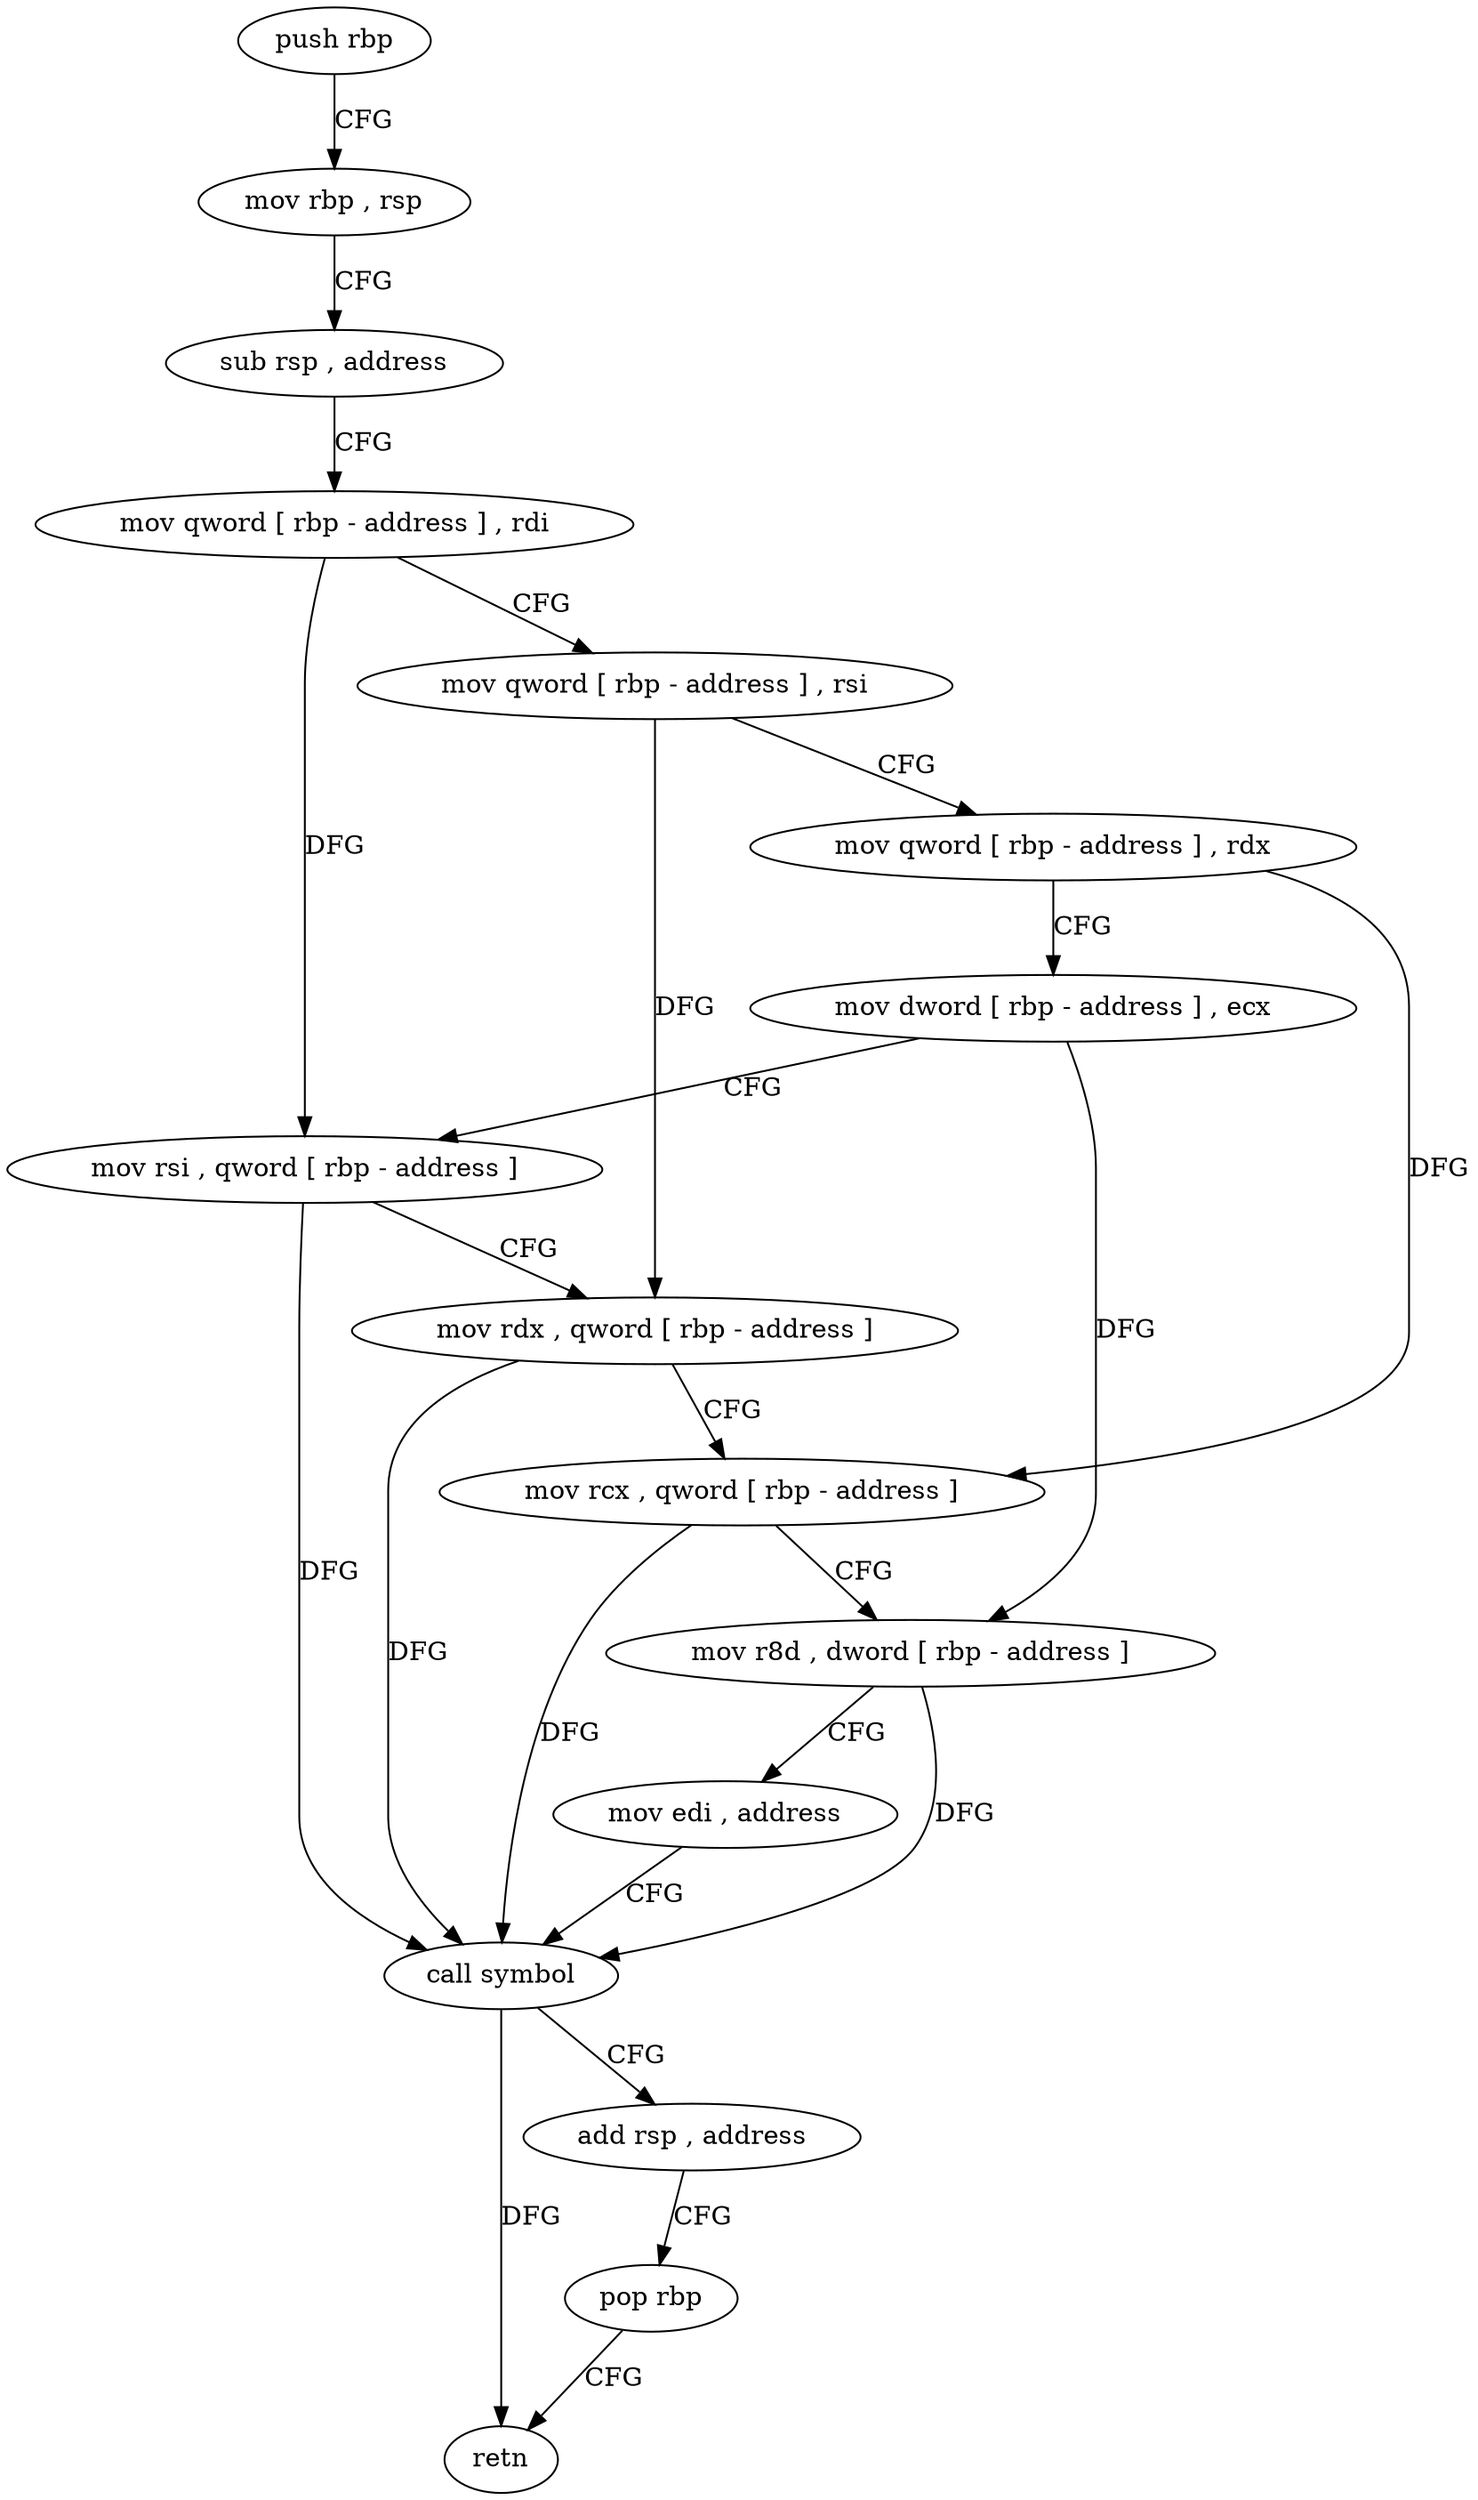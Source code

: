 digraph "func" {
"4289552" [label = "push rbp" ]
"4289553" [label = "mov rbp , rsp" ]
"4289556" [label = "sub rsp , address" ]
"4289560" [label = "mov qword [ rbp - address ] , rdi" ]
"4289564" [label = "mov qword [ rbp - address ] , rsi" ]
"4289568" [label = "mov qword [ rbp - address ] , rdx" ]
"4289572" [label = "mov dword [ rbp - address ] , ecx" ]
"4289575" [label = "mov rsi , qword [ rbp - address ]" ]
"4289579" [label = "mov rdx , qword [ rbp - address ]" ]
"4289583" [label = "mov rcx , qword [ rbp - address ]" ]
"4289587" [label = "mov r8d , dword [ rbp - address ]" ]
"4289591" [label = "mov edi , address" ]
"4289596" [label = "call symbol" ]
"4289601" [label = "add rsp , address" ]
"4289605" [label = "pop rbp" ]
"4289606" [label = "retn" ]
"4289552" -> "4289553" [ label = "CFG" ]
"4289553" -> "4289556" [ label = "CFG" ]
"4289556" -> "4289560" [ label = "CFG" ]
"4289560" -> "4289564" [ label = "CFG" ]
"4289560" -> "4289575" [ label = "DFG" ]
"4289564" -> "4289568" [ label = "CFG" ]
"4289564" -> "4289579" [ label = "DFG" ]
"4289568" -> "4289572" [ label = "CFG" ]
"4289568" -> "4289583" [ label = "DFG" ]
"4289572" -> "4289575" [ label = "CFG" ]
"4289572" -> "4289587" [ label = "DFG" ]
"4289575" -> "4289579" [ label = "CFG" ]
"4289575" -> "4289596" [ label = "DFG" ]
"4289579" -> "4289583" [ label = "CFG" ]
"4289579" -> "4289596" [ label = "DFG" ]
"4289583" -> "4289587" [ label = "CFG" ]
"4289583" -> "4289596" [ label = "DFG" ]
"4289587" -> "4289591" [ label = "CFG" ]
"4289587" -> "4289596" [ label = "DFG" ]
"4289591" -> "4289596" [ label = "CFG" ]
"4289596" -> "4289601" [ label = "CFG" ]
"4289596" -> "4289606" [ label = "DFG" ]
"4289601" -> "4289605" [ label = "CFG" ]
"4289605" -> "4289606" [ label = "CFG" ]
}
